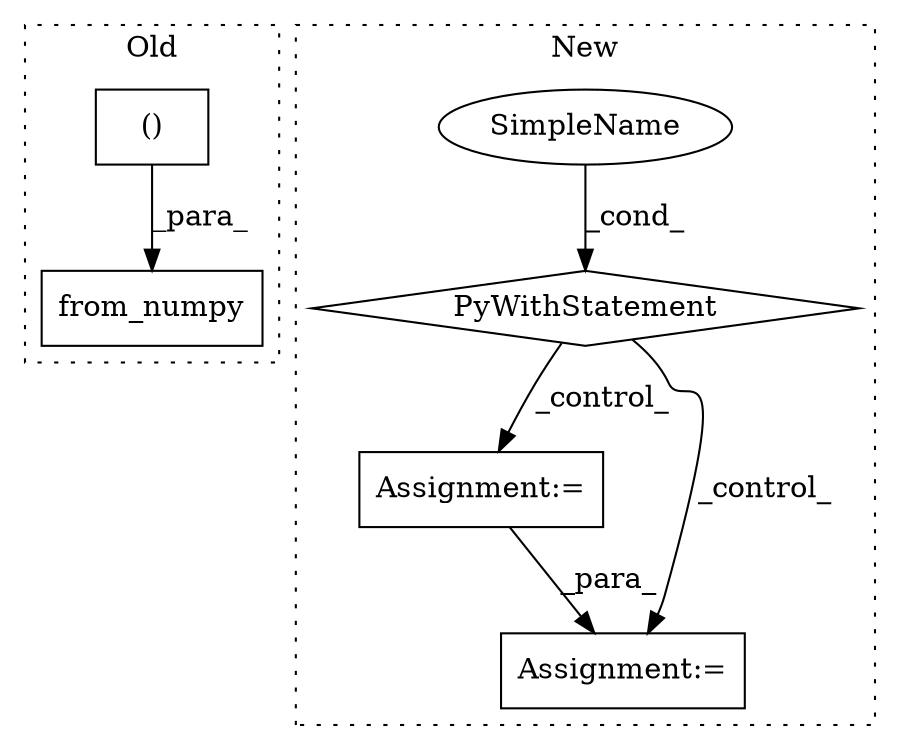 digraph G {
subgraph cluster0 {
1 [label="from_numpy" a="32" s="1957,2025" l="11,1" shape="box"];
3 [label="()" a="106" s="1991" l="32" shape="box"];
label = "Old";
style="dotted";
}
subgraph cluster1 {
2 [label="PyWithStatement" a="104" s="652,719" l="10,2" shape="diamond"];
4 [label="SimpleName" a="42" s="" l="" shape="ellipse"];
5 [label="Assignment:=" a="7" s="753" l="1" shape="box"];
6 [label="Assignment:=" a="7" s="786" l="1" shape="box"];
label = "New";
style="dotted";
}
2 -> 5 [label="_control_"];
2 -> 6 [label="_control_"];
3 -> 1 [label="_para_"];
4 -> 2 [label="_cond_"];
5 -> 6 [label="_para_"];
}